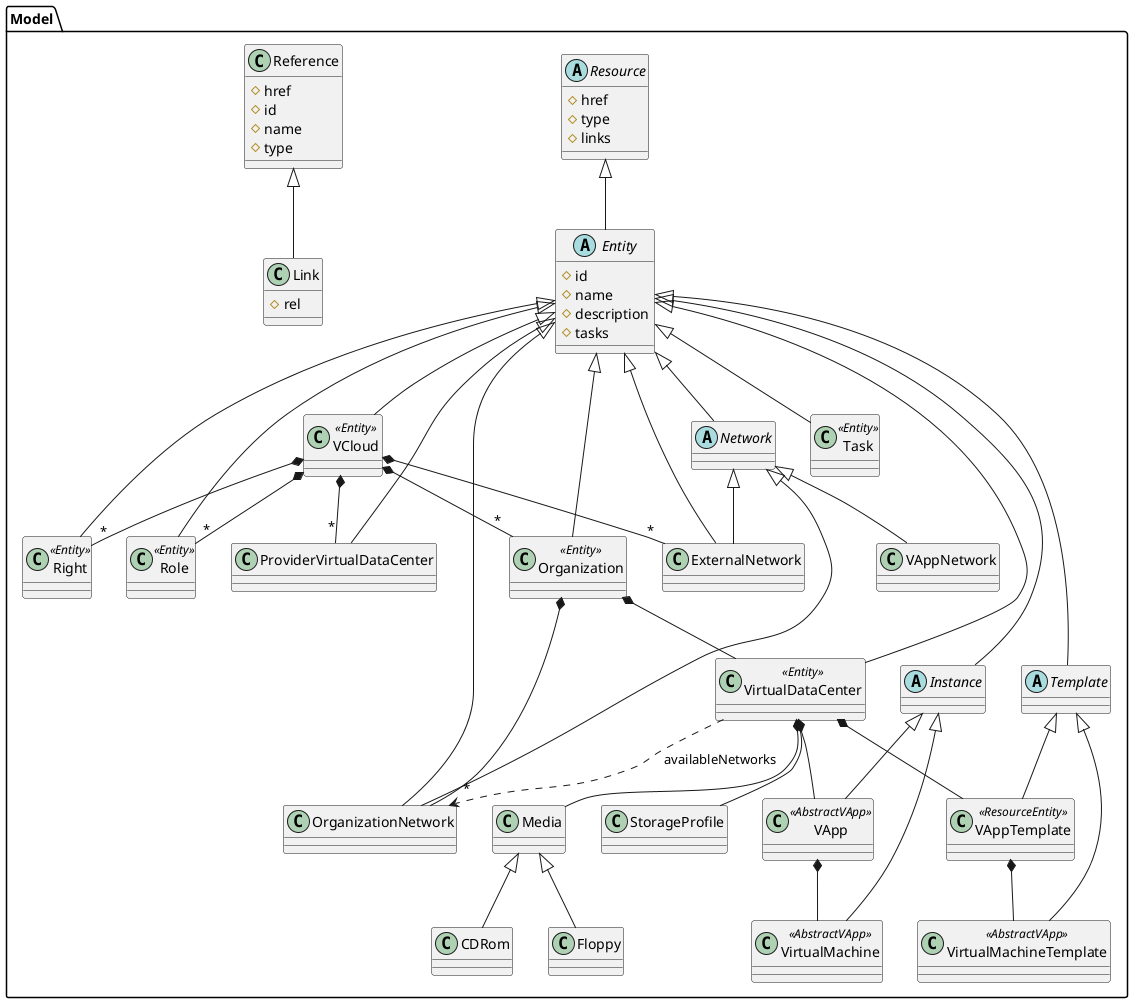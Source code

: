 @startuml

package Model {

  abstract class Resource {
    # href
    # type
    # links
  }

  Resource <|-- Entity

  abstract class Entity {
    # id
    # name
    # description
    # tasks
  }

  Entity <|-- VCloud
  Entity <|-- Organization
  Entity <|-- OrganizationNetwork
  Entity <|-- VirtualDataCenter
  Entity <|-- Role
  Entity <|-- Right
  Entity <|-- ExternalNetwork
  Entity <|-- ProviderVirtualDataCenter
  Entity <|-- Task
  Entity <|-- Instance
  Entity <|-- Template
  Entity <|-- Network

  abstract class Instance {
  }

  Instance <|-- VApp
  Instance <|-- VirtualMachine

  abstract class Template {
  }

  Template <|-- VAppTemplate
  Template <|-- VirtualMachineTemplate

  abstract class Network {
  }

  Network <|-- VAppNetwork
  Network <|-- OrganizationNetwork
  Network <|-- ExternalNetwork

  class VCloud <<Entity>> {
  }

  VCloud *-- "*" ExternalNetwork
  VCloud *-- "*" ProviderVirtualDataCenter
  VCloud *-- "*" Right
  VCloud *-- "*" Role
  VCloud *-- "*" Organization

  class Organization <<Entity>> {
  }

  Organization *-- OrganizationNetwork
  Organization *-- VirtualDataCenter

  class VirtualDataCenter <<Entity>> {
  }

  VirtualDataCenter *-- VApp
  VirtualDataCenter *-- VAppTemplate
  VirtualDataCenter *-- Media
  VirtualDataCenter *-- StorageProfile
  VirtualDataCenter ..> "*" OrganizationNetwork : "availableNetworks"

  class VApp <<AbstractVApp>> {
  }

  VApp *-- VirtualMachine

  class VirtualMachine <<AbstractVApp>> {

  }

  class VAppTemplate <<ResourceEntity>> {
  }

  VAppTemplate *-- VirtualMachineTemplate

  class VirtualMachineTemplate <<AbstractVApp>> {
  }

  class Media {
  }

  Media <|-- CDRom
  Media <|-- Floppy

  class Reference {
    # href
    # id
    # name
    # type
  }

  Reference <|-- Link

  class Link {
    # rel
  }

  class Role <<Entity>> {
  }

  class Right <<Entity>> {
  }

  class Task <<Entity>> {
  }

}

@enduml
